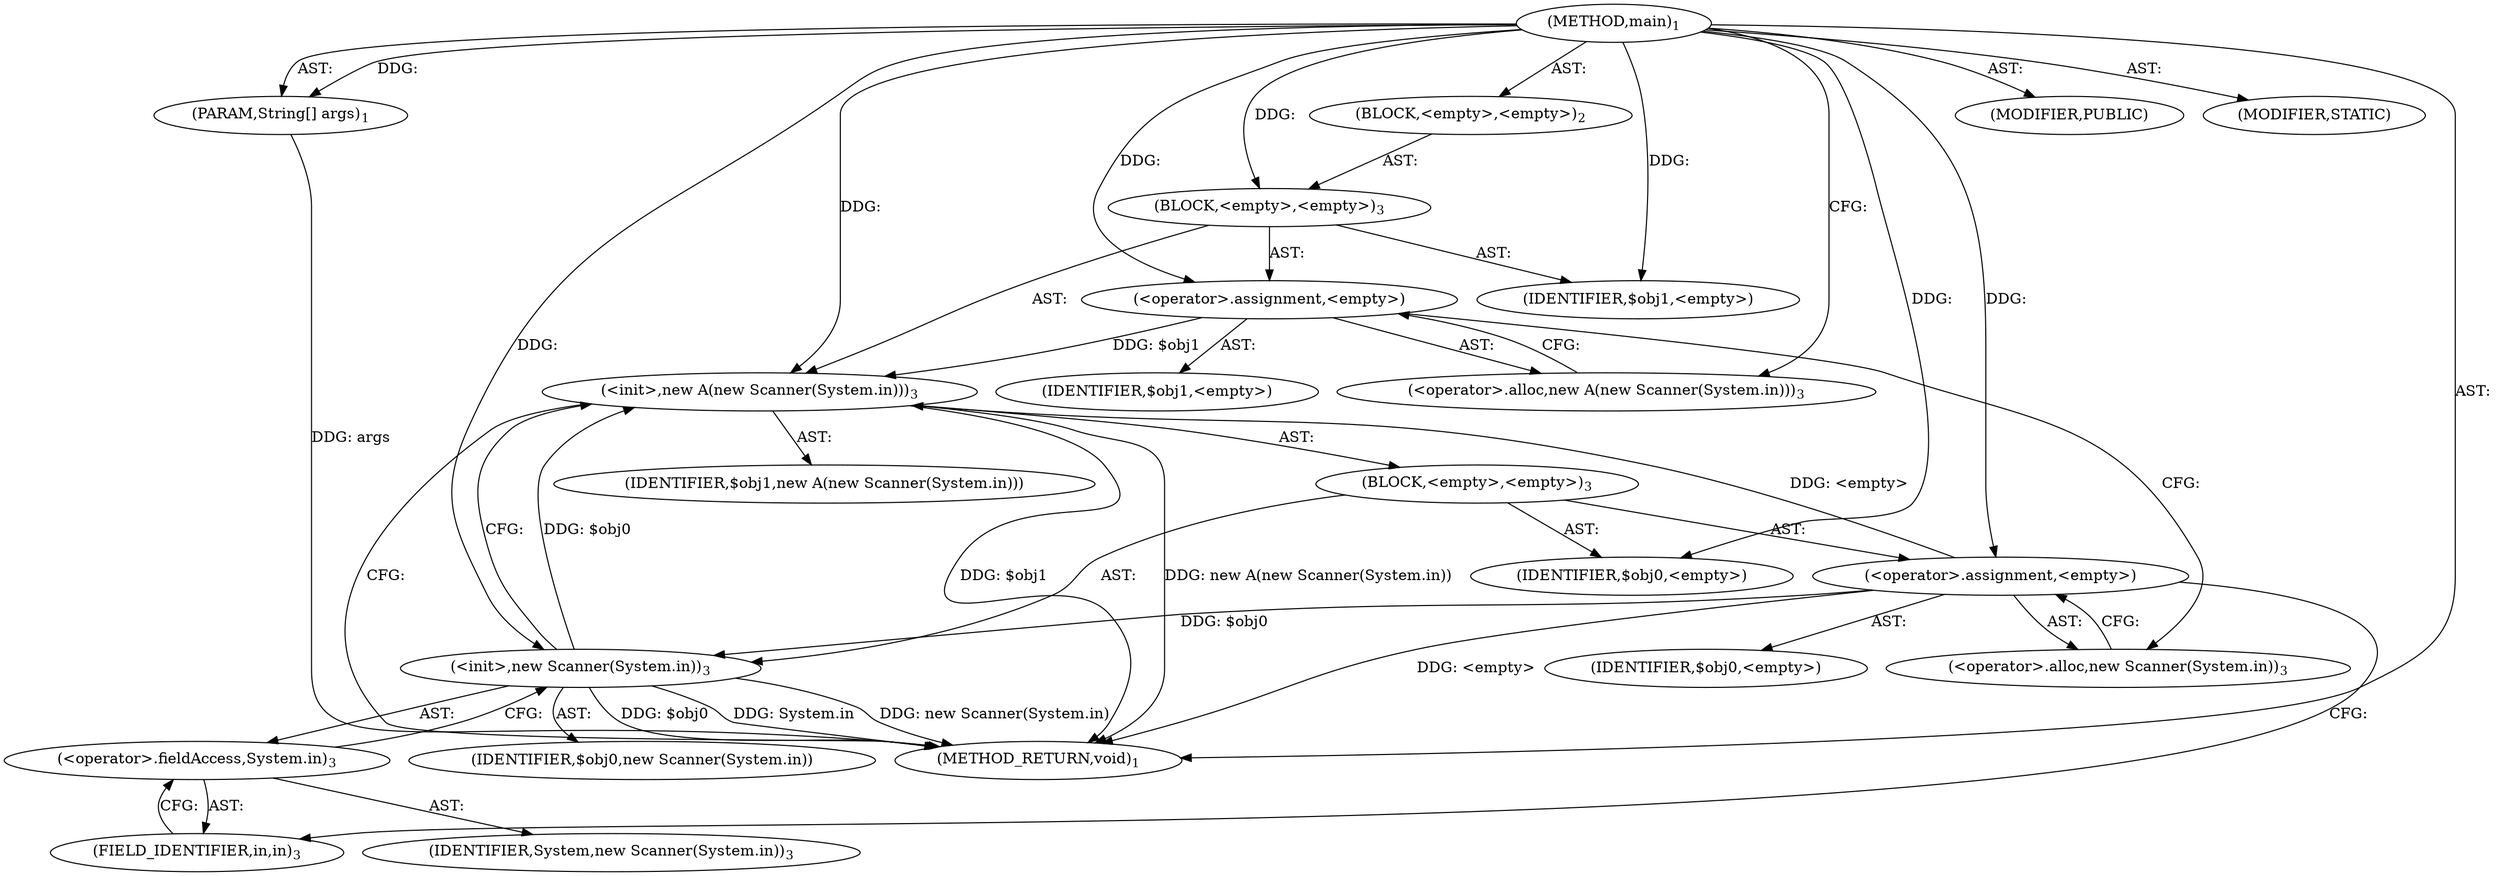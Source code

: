 digraph "main" {  
"17" [label = <(METHOD,main)<SUB>1</SUB>> ]
"18" [label = <(PARAM,String[] args)<SUB>1</SUB>> ]
"19" [label = <(BLOCK,&lt;empty&gt;,&lt;empty&gt;)<SUB>2</SUB>> ]
"20" [label = <(BLOCK,&lt;empty&gt;,&lt;empty&gt;)<SUB>3</SUB>> ]
"21" [label = <(&lt;operator&gt;.assignment,&lt;empty&gt;)> ]
"22" [label = <(IDENTIFIER,$obj1,&lt;empty&gt;)> ]
"23" [label = <(&lt;operator&gt;.alloc,new A(new Scanner(System.in)))<SUB>3</SUB>> ]
"24" [label = <(&lt;init&gt;,new A(new Scanner(System.in)))<SUB>3</SUB>> ]
"25" [label = <(IDENTIFIER,$obj1,new A(new Scanner(System.in)))> ]
"26" [label = <(BLOCK,&lt;empty&gt;,&lt;empty&gt;)<SUB>3</SUB>> ]
"27" [label = <(&lt;operator&gt;.assignment,&lt;empty&gt;)> ]
"28" [label = <(IDENTIFIER,$obj0,&lt;empty&gt;)> ]
"29" [label = <(&lt;operator&gt;.alloc,new Scanner(System.in))<SUB>3</SUB>> ]
"30" [label = <(&lt;init&gt;,new Scanner(System.in))<SUB>3</SUB>> ]
"31" [label = <(IDENTIFIER,$obj0,new Scanner(System.in))> ]
"32" [label = <(&lt;operator&gt;.fieldAccess,System.in)<SUB>3</SUB>> ]
"33" [label = <(IDENTIFIER,System,new Scanner(System.in))<SUB>3</SUB>> ]
"34" [label = <(FIELD_IDENTIFIER,in,in)<SUB>3</SUB>> ]
"35" [label = <(IDENTIFIER,$obj0,&lt;empty&gt;)> ]
"36" [label = <(IDENTIFIER,$obj1,&lt;empty&gt;)> ]
"37" [label = <(MODIFIER,PUBLIC)> ]
"38" [label = <(MODIFIER,STATIC)> ]
"39" [label = <(METHOD_RETURN,void)<SUB>1</SUB>> ]
  "17" -> "18"  [ label = "AST: "] 
  "17" -> "19"  [ label = "AST: "] 
  "17" -> "37"  [ label = "AST: "] 
  "17" -> "38"  [ label = "AST: "] 
  "17" -> "39"  [ label = "AST: "] 
  "19" -> "20"  [ label = "AST: "] 
  "20" -> "21"  [ label = "AST: "] 
  "20" -> "24"  [ label = "AST: "] 
  "20" -> "36"  [ label = "AST: "] 
  "21" -> "22"  [ label = "AST: "] 
  "21" -> "23"  [ label = "AST: "] 
  "24" -> "25"  [ label = "AST: "] 
  "24" -> "26"  [ label = "AST: "] 
  "26" -> "27"  [ label = "AST: "] 
  "26" -> "30"  [ label = "AST: "] 
  "26" -> "35"  [ label = "AST: "] 
  "27" -> "28"  [ label = "AST: "] 
  "27" -> "29"  [ label = "AST: "] 
  "30" -> "31"  [ label = "AST: "] 
  "30" -> "32"  [ label = "AST: "] 
  "32" -> "33"  [ label = "AST: "] 
  "32" -> "34"  [ label = "AST: "] 
  "21" -> "29"  [ label = "CFG: "] 
  "24" -> "39"  [ label = "CFG: "] 
  "23" -> "21"  [ label = "CFG: "] 
  "27" -> "34"  [ label = "CFG: "] 
  "30" -> "24"  [ label = "CFG: "] 
  "29" -> "27"  [ label = "CFG: "] 
  "32" -> "30"  [ label = "CFG: "] 
  "34" -> "32"  [ label = "CFG: "] 
  "17" -> "23"  [ label = "CFG: "] 
  "18" -> "39"  [ label = "DDG: args"] 
  "24" -> "39"  [ label = "DDG: $obj1"] 
  "27" -> "39"  [ label = "DDG: &lt;empty&gt;"] 
  "30" -> "39"  [ label = "DDG: $obj0"] 
  "30" -> "39"  [ label = "DDG: System.in"] 
  "30" -> "39"  [ label = "DDG: new Scanner(System.in)"] 
  "24" -> "39"  [ label = "DDG: new A(new Scanner(System.in))"] 
  "17" -> "18"  [ label = "DDG: "] 
  "17" -> "20"  [ label = "DDG: "] 
  "17" -> "21"  [ label = "DDG: "] 
  "17" -> "36"  [ label = "DDG: "] 
  "21" -> "24"  [ label = "DDG: $obj1"] 
  "17" -> "24"  [ label = "DDG: "] 
  "27" -> "24"  [ label = "DDG: &lt;empty&gt;"] 
  "30" -> "24"  [ label = "DDG: $obj0"] 
  "17" -> "27"  [ label = "DDG: "] 
  "17" -> "35"  [ label = "DDG: "] 
  "27" -> "30"  [ label = "DDG: $obj0"] 
  "17" -> "30"  [ label = "DDG: "] 
}
